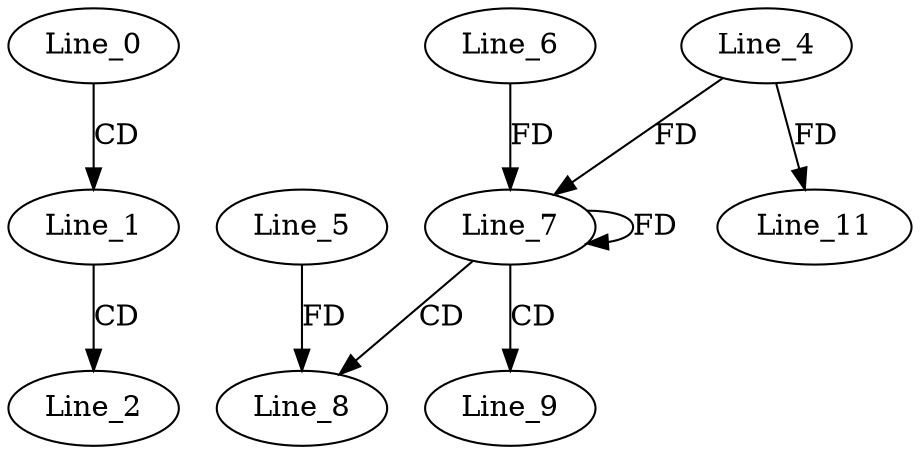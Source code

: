 digraph G {
  Line_0;
  Line_1;
  Line_2;
  Line_7;
  Line_6;
  Line_7;
  Line_4;
  Line_7;
  Line_7;
  Line_8;
  Line_5;
  Line_9;
  Line_11;
  Line_0 -> Line_1 [ label="CD" ];
  Line_1 -> Line_2 [ label="CD" ];
  Line_7 -> Line_7 [ label="FD" ];
  Line_6 -> Line_7 [ label="FD" ];
  Line_4 -> Line_7 [ label="FD" ];
  Line_7 -> Line_8 [ label="CD" ];
  Line_5 -> Line_8 [ label="FD" ];
  Line_7 -> Line_9 [ label="CD" ];
  Line_4 -> Line_11 [ label="FD" ];
}
